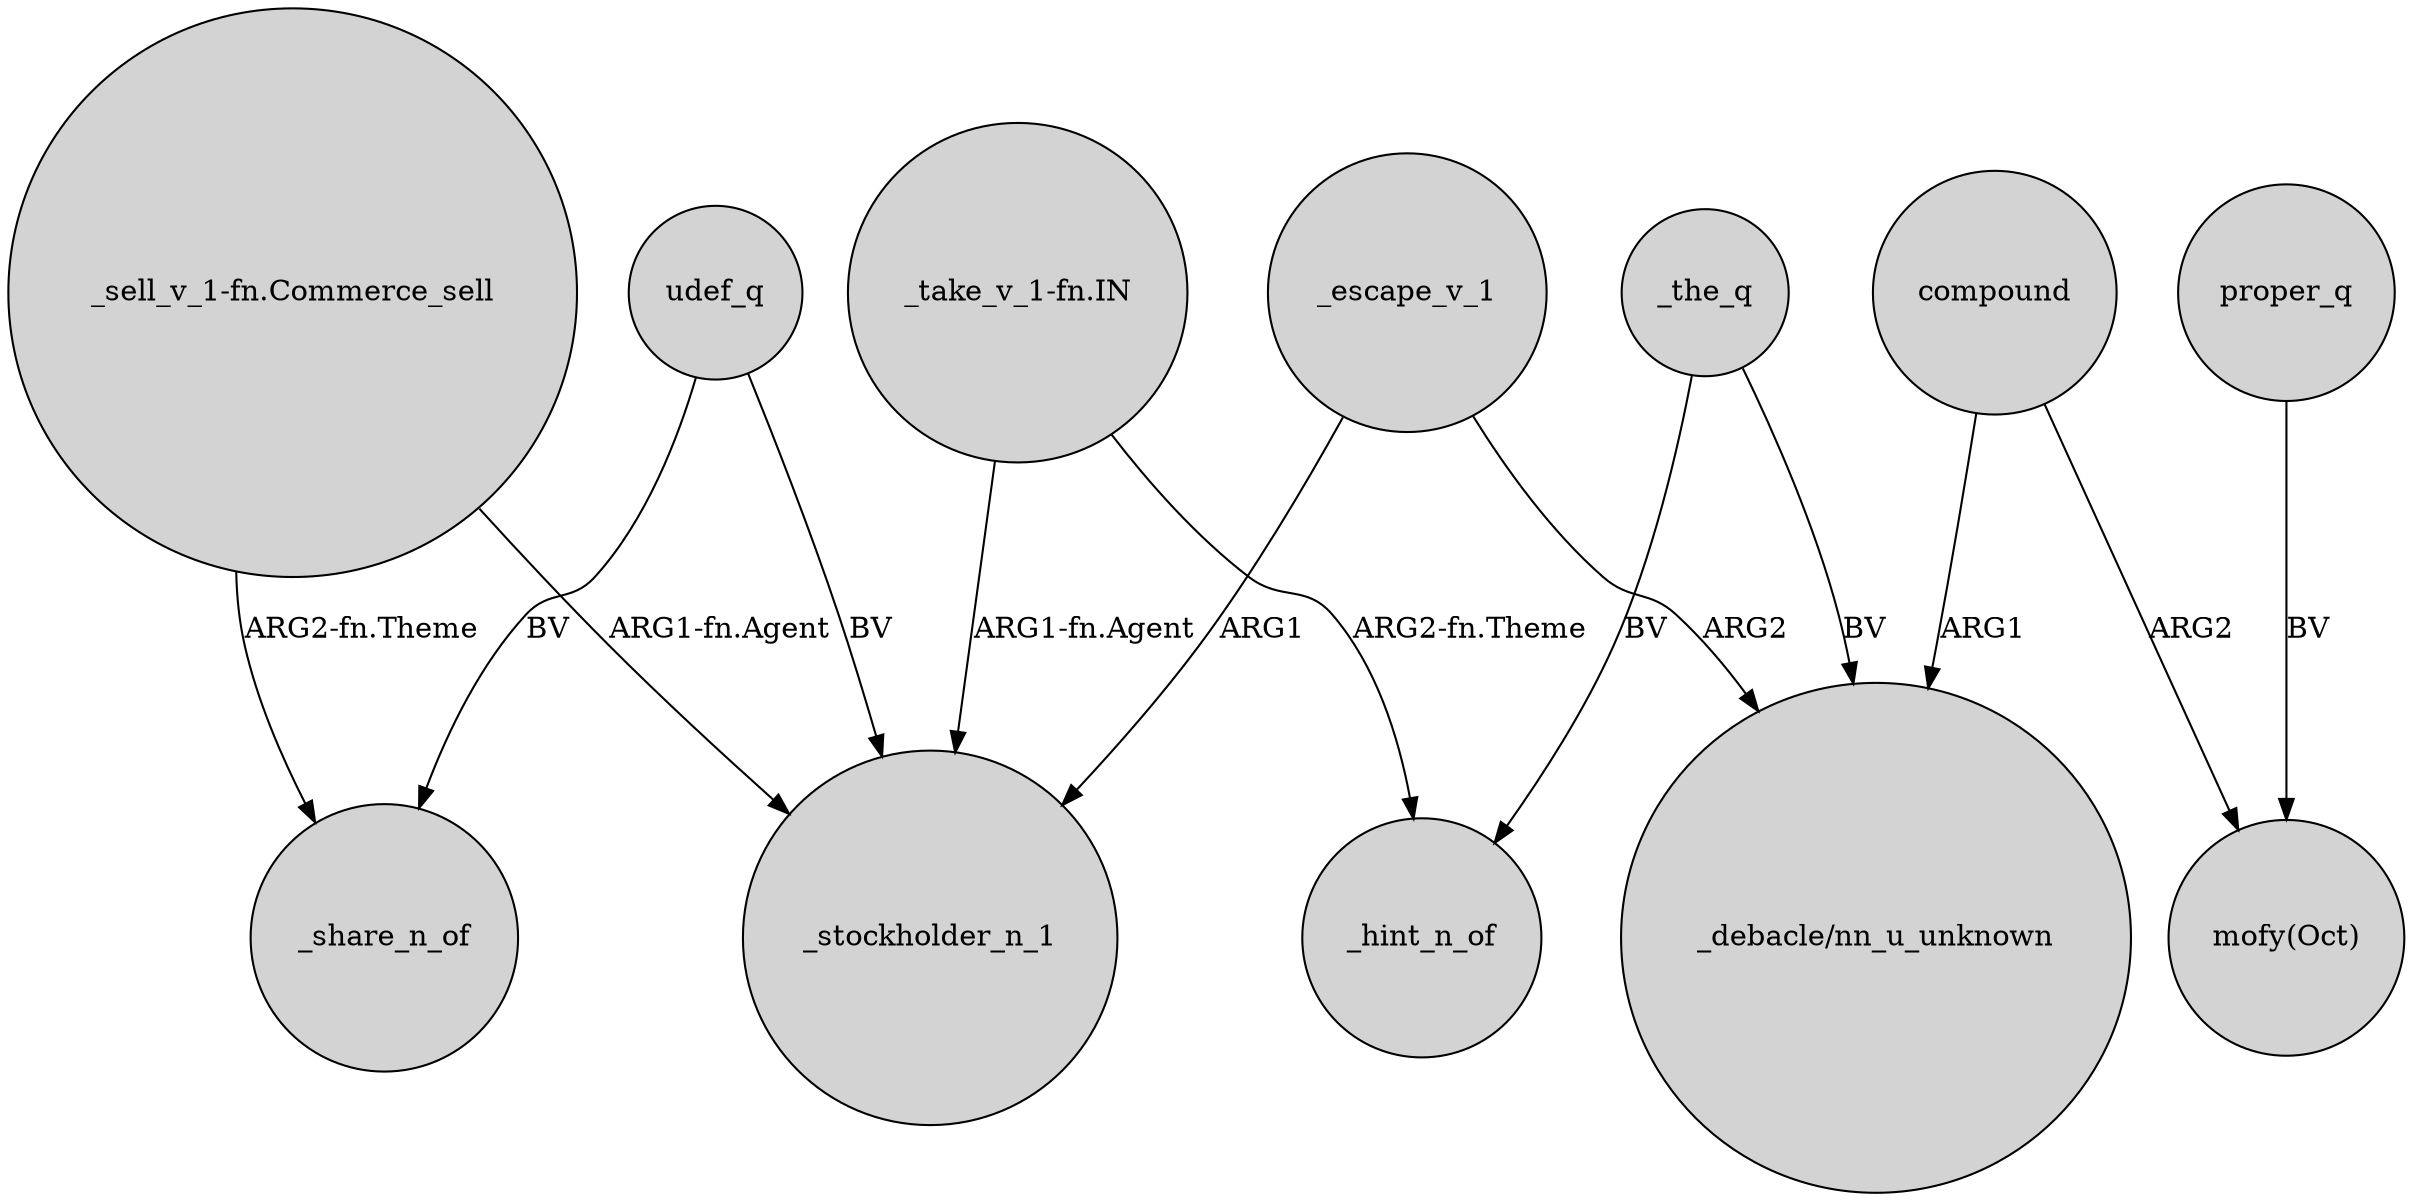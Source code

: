 digraph {
	node [shape=circle style=filled]
	udef_q -> _stockholder_n_1 [label=BV]
	compound -> "mofy(Oct)" [label=ARG2]
	"_sell_v_1-fn.Commerce_sell" -> _share_n_of [label="ARG2-fn.Theme"]
	_escape_v_1 -> _stockholder_n_1 [label=ARG1]
	compound -> "_debacle/nn_u_unknown" [label=ARG1]
	_the_q -> _hint_n_of [label=BV]
	proper_q -> "mofy(Oct)" [label=BV]
	"_take_v_1-fn.IN" -> _stockholder_n_1 [label="ARG1-fn.Agent"]
	_the_q -> "_debacle/nn_u_unknown" [label=BV]
	_escape_v_1 -> "_debacle/nn_u_unknown" [label=ARG2]
	"_take_v_1-fn.IN" -> _hint_n_of [label="ARG2-fn.Theme"]
	udef_q -> _share_n_of [label=BV]
	"_sell_v_1-fn.Commerce_sell" -> _stockholder_n_1 [label="ARG1-fn.Agent"]
}
